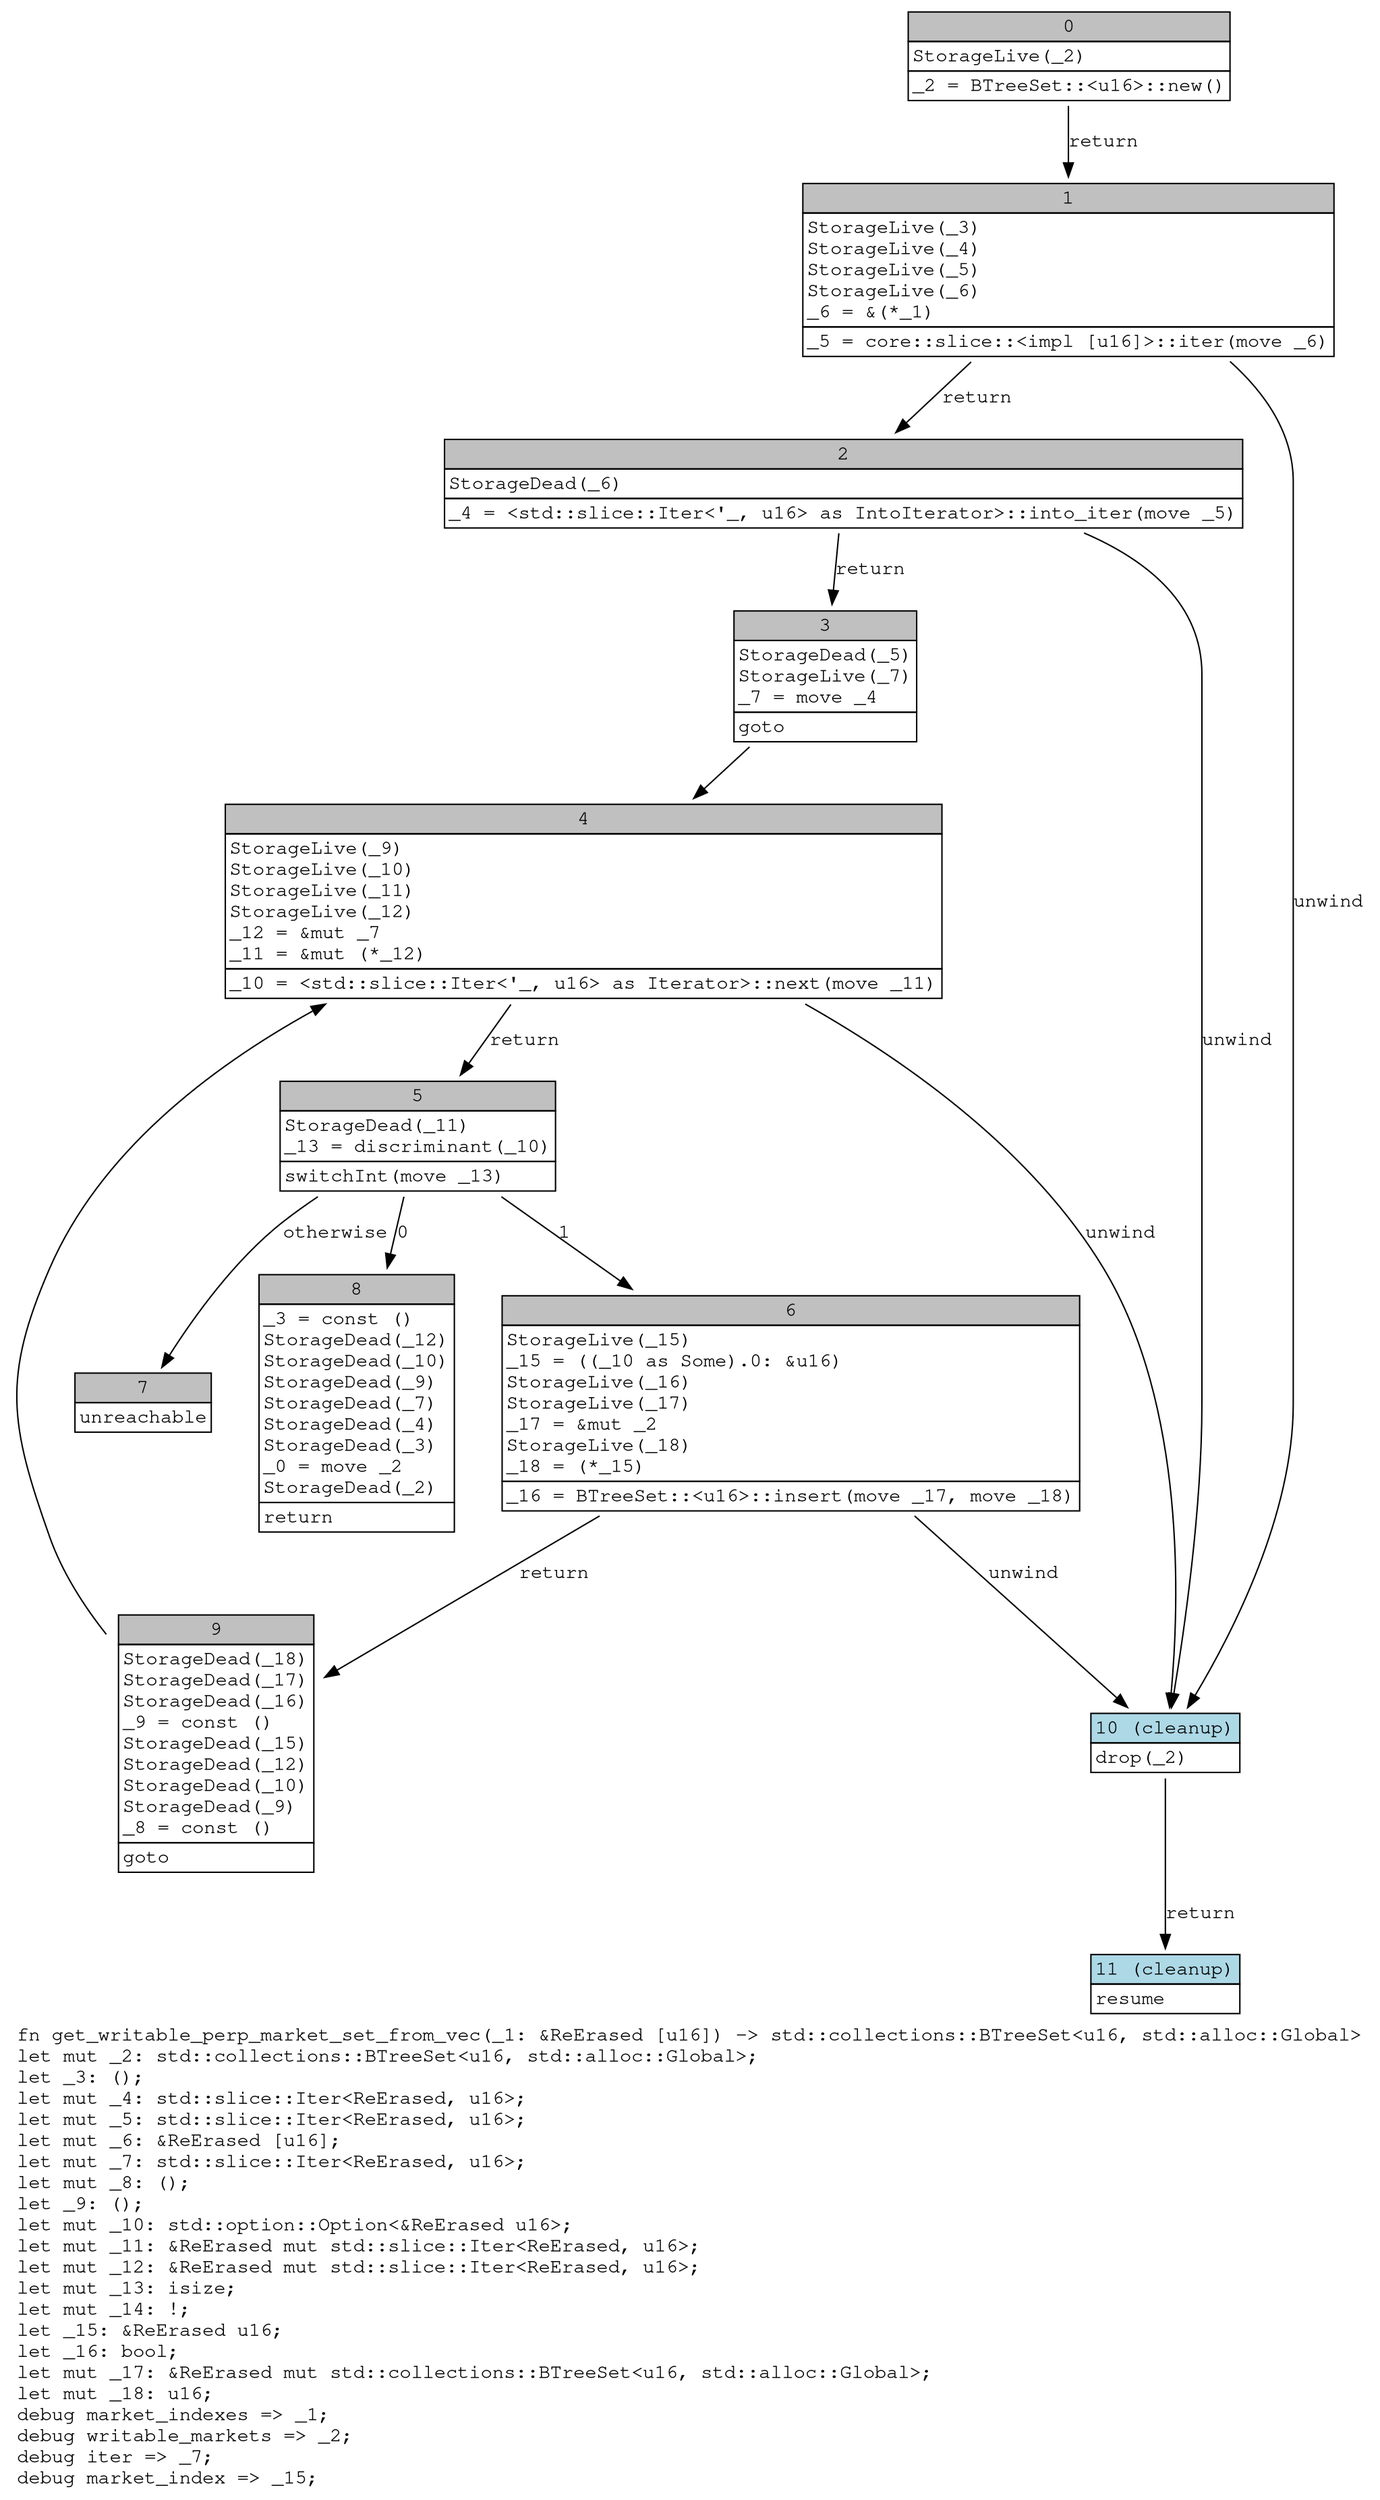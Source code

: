 digraph Mir_0_3883 {
    graph [fontname="Courier, monospace"];
    node [fontname="Courier, monospace"];
    edge [fontname="Courier, monospace"];
    label=<fn get_writable_perp_market_set_from_vec(_1: &amp;ReErased [u16]) -&gt; std::collections::BTreeSet&lt;u16, std::alloc::Global&gt;<br align="left"/>let mut _2: std::collections::BTreeSet&lt;u16, std::alloc::Global&gt;;<br align="left"/>let _3: ();<br align="left"/>let mut _4: std::slice::Iter&lt;ReErased, u16&gt;;<br align="left"/>let mut _5: std::slice::Iter&lt;ReErased, u16&gt;;<br align="left"/>let mut _6: &amp;ReErased [u16];<br align="left"/>let mut _7: std::slice::Iter&lt;ReErased, u16&gt;;<br align="left"/>let mut _8: ();<br align="left"/>let _9: ();<br align="left"/>let mut _10: std::option::Option&lt;&amp;ReErased u16&gt;;<br align="left"/>let mut _11: &amp;ReErased mut std::slice::Iter&lt;ReErased, u16&gt;;<br align="left"/>let mut _12: &amp;ReErased mut std::slice::Iter&lt;ReErased, u16&gt;;<br align="left"/>let mut _13: isize;<br align="left"/>let mut _14: !;<br align="left"/>let _15: &amp;ReErased u16;<br align="left"/>let _16: bool;<br align="left"/>let mut _17: &amp;ReErased mut std::collections::BTreeSet&lt;u16, std::alloc::Global&gt;;<br align="left"/>let mut _18: u16;<br align="left"/>debug market_indexes =&gt; _1;<br align="left"/>debug writable_markets =&gt; _2;<br align="left"/>debug iter =&gt; _7;<br align="left"/>debug market_index =&gt; _15;<br align="left"/>>;
    bb0__0_3883 [shape="none", label=<<table border="0" cellborder="1" cellspacing="0"><tr><td bgcolor="gray" align="center" colspan="1">0</td></tr><tr><td align="left" balign="left">StorageLive(_2)<br/></td></tr><tr><td align="left">_2 = BTreeSet::&lt;u16&gt;::new()</td></tr></table>>];
    bb1__0_3883 [shape="none", label=<<table border="0" cellborder="1" cellspacing="0"><tr><td bgcolor="gray" align="center" colspan="1">1</td></tr><tr><td align="left" balign="left">StorageLive(_3)<br/>StorageLive(_4)<br/>StorageLive(_5)<br/>StorageLive(_6)<br/>_6 = &amp;(*_1)<br/></td></tr><tr><td align="left">_5 = core::slice::&lt;impl [u16]&gt;::iter(move _6)</td></tr></table>>];
    bb2__0_3883 [shape="none", label=<<table border="0" cellborder="1" cellspacing="0"><tr><td bgcolor="gray" align="center" colspan="1">2</td></tr><tr><td align="left" balign="left">StorageDead(_6)<br/></td></tr><tr><td align="left">_4 = &lt;std::slice::Iter&lt;'_, u16&gt; as IntoIterator&gt;::into_iter(move _5)</td></tr></table>>];
    bb3__0_3883 [shape="none", label=<<table border="0" cellborder="1" cellspacing="0"><tr><td bgcolor="gray" align="center" colspan="1">3</td></tr><tr><td align="left" balign="left">StorageDead(_5)<br/>StorageLive(_7)<br/>_7 = move _4<br/></td></tr><tr><td align="left">goto</td></tr></table>>];
    bb4__0_3883 [shape="none", label=<<table border="0" cellborder="1" cellspacing="0"><tr><td bgcolor="gray" align="center" colspan="1">4</td></tr><tr><td align="left" balign="left">StorageLive(_9)<br/>StorageLive(_10)<br/>StorageLive(_11)<br/>StorageLive(_12)<br/>_12 = &amp;mut _7<br/>_11 = &amp;mut (*_12)<br/></td></tr><tr><td align="left">_10 = &lt;std::slice::Iter&lt;'_, u16&gt; as Iterator&gt;::next(move _11)</td></tr></table>>];
    bb5__0_3883 [shape="none", label=<<table border="0" cellborder="1" cellspacing="0"><tr><td bgcolor="gray" align="center" colspan="1">5</td></tr><tr><td align="left" balign="left">StorageDead(_11)<br/>_13 = discriminant(_10)<br/></td></tr><tr><td align="left">switchInt(move _13)</td></tr></table>>];
    bb6__0_3883 [shape="none", label=<<table border="0" cellborder="1" cellspacing="0"><tr><td bgcolor="gray" align="center" colspan="1">6</td></tr><tr><td align="left" balign="left">StorageLive(_15)<br/>_15 = ((_10 as Some).0: &amp;u16)<br/>StorageLive(_16)<br/>StorageLive(_17)<br/>_17 = &amp;mut _2<br/>StorageLive(_18)<br/>_18 = (*_15)<br/></td></tr><tr><td align="left">_16 = BTreeSet::&lt;u16&gt;::insert(move _17, move _18)</td></tr></table>>];
    bb7__0_3883 [shape="none", label=<<table border="0" cellborder="1" cellspacing="0"><tr><td bgcolor="gray" align="center" colspan="1">7</td></tr><tr><td align="left">unreachable</td></tr></table>>];
    bb8__0_3883 [shape="none", label=<<table border="0" cellborder="1" cellspacing="0"><tr><td bgcolor="gray" align="center" colspan="1">8</td></tr><tr><td align="left" balign="left">_3 = const ()<br/>StorageDead(_12)<br/>StorageDead(_10)<br/>StorageDead(_9)<br/>StorageDead(_7)<br/>StorageDead(_4)<br/>StorageDead(_3)<br/>_0 = move _2<br/>StorageDead(_2)<br/></td></tr><tr><td align="left">return</td></tr></table>>];
    bb9__0_3883 [shape="none", label=<<table border="0" cellborder="1" cellspacing="0"><tr><td bgcolor="gray" align="center" colspan="1">9</td></tr><tr><td align="left" balign="left">StorageDead(_18)<br/>StorageDead(_17)<br/>StorageDead(_16)<br/>_9 = const ()<br/>StorageDead(_15)<br/>StorageDead(_12)<br/>StorageDead(_10)<br/>StorageDead(_9)<br/>_8 = const ()<br/></td></tr><tr><td align="left">goto</td></tr></table>>];
    bb10__0_3883 [shape="none", label=<<table border="0" cellborder="1" cellspacing="0"><tr><td bgcolor="lightblue" align="center" colspan="1">10 (cleanup)</td></tr><tr><td align="left">drop(_2)</td></tr></table>>];
    bb11__0_3883 [shape="none", label=<<table border="0" cellborder="1" cellspacing="0"><tr><td bgcolor="lightblue" align="center" colspan="1">11 (cleanup)</td></tr><tr><td align="left">resume</td></tr></table>>];
    bb0__0_3883 -> bb1__0_3883 [label="return"];
    bb1__0_3883 -> bb2__0_3883 [label="return"];
    bb1__0_3883 -> bb10__0_3883 [label="unwind"];
    bb2__0_3883 -> bb3__0_3883 [label="return"];
    bb2__0_3883 -> bb10__0_3883 [label="unwind"];
    bb3__0_3883 -> bb4__0_3883 [label=""];
    bb4__0_3883 -> bb5__0_3883 [label="return"];
    bb4__0_3883 -> bb10__0_3883 [label="unwind"];
    bb5__0_3883 -> bb8__0_3883 [label="0"];
    bb5__0_3883 -> bb6__0_3883 [label="1"];
    bb5__0_3883 -> bb7__0_3883 [label="otherwise"];
    bb6__0_3883 -> bb9__0_3883 [label="return"];
    bb6__0_3883 -> bb10__0_3883 [label="unwind"];
    bb9__0_3883 -> bb4__0_3883 [label=""];
    bb10__0_3883 -> bb11__0_3883 [label="return"];
}
